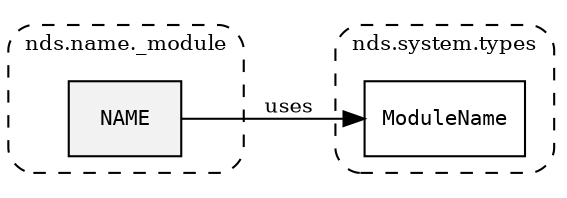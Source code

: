 /**
 * This dot file creates symbol collaboration diagram for NAME.
 */
digraph ZSERIO
{
    node [shape=box, fontsize=10];
    rankdir="LR";
    fontsize=10;
    tooltip="NAME collaboration diagram";

    subgraph "cluster_nds.name._module"
    {
        style="dashed, rounded";
        label="nds.name._module";
        tooltip="Package nds.name._module";
        href="../../../content/packages/nds.name._module.html#Package-nds-name-_module";
        target="_parent";

        "NAME" [style="filled", fillcolor="#0000000D", target="_parent", label=<<font face="monospace"><table align="center" border="0" cellspacing="0" cellpadding="0"><tr><td href="../../../content/packages/nds.name._module.html#Constant-NAME" title="Constant defined in nds.name._module">NAME</td></tr></table></font>>];
    }

    subgraph "cluster_nds.system.types"
    {
        style="dashed, rounded";
        label="nds.system.types";
        tooltip="Package nds.system.types";
        href="../../../content/packages/nds.system.types.html#Package-nds-system-types";
        target="_parent";

        "ModuleName" [target="_parent", label=<<font face="monospace"><table align="center" border="0" cellspacing="0" cellpadding="0"><tr><td href="../../../content/packages/nds.system.types.html#Subtype-ModuleName" title="Subtype defined in nds.system.types">ModuleName</td></tr></table></font>>];
    }

    "NAME" -> "ModuleName" [label="uses", fontsize=10];
}
